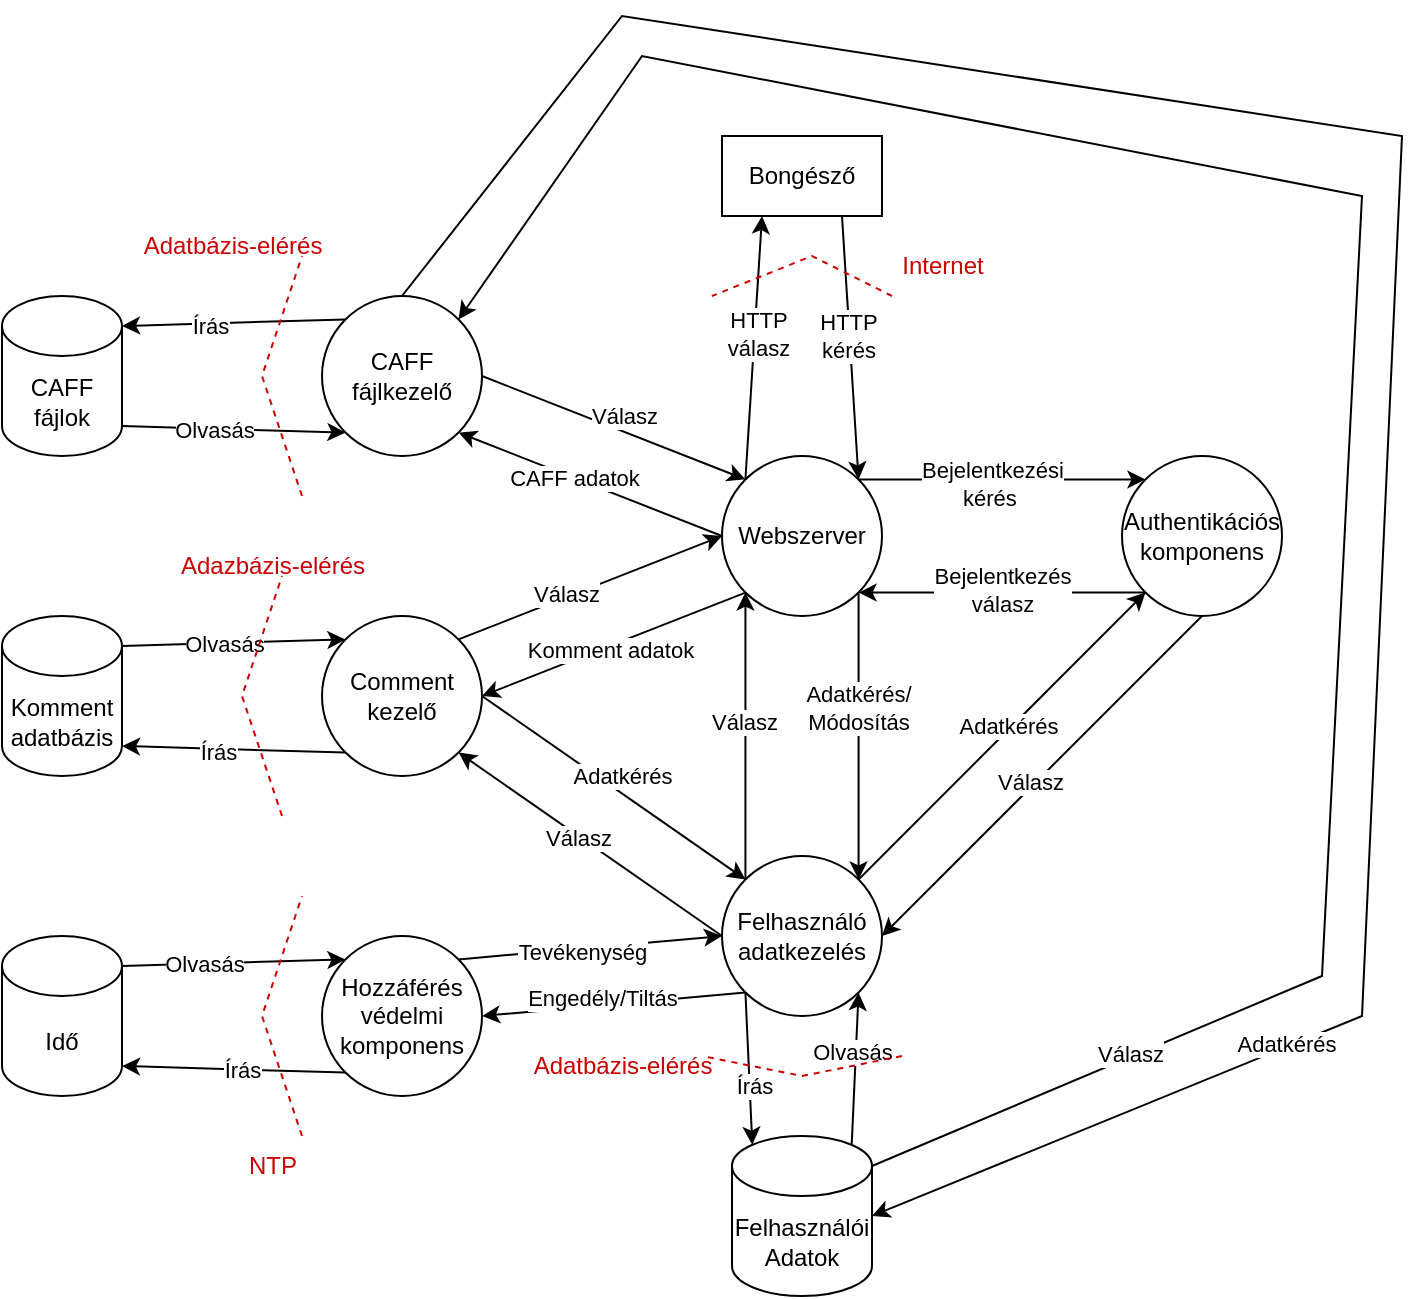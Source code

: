 <mxfile version="20.3.0" type="device"><diagram id="xcvq3qONnneuxOayciWq" name="Page-1"><mxGraphModel dx="1355" dy="878" grid="0" gridSize="10" guides="1" tooltips="1" connect="1" arrows="1" fold="1" page="1" pageScale="1" pageWidth="850" pageHeight="1100" math="0" shadow="0"><root><mxCell id="0"/><mxCell id="1" parent="0"/><mxCell id="LG0L5qw06JkJ5erk69o2-1" value="Felhasználó adatkezelés" style="ellipse;whiteSpace=wrap;html=1;aspect=fixed;" parent="1" vertex="1"><mxGeometry x="440" y="480" width="80" height="80" as="geometry"/></mxCell><mxCell id="LG0L5qw06JkJ5erk69o2-2" value="Hozzáférés védelmi komponens" style="ellipse;whiteSpace=wrap;html=1;aspect=fixed;" parent="1" vertex="1"><mxGeometry x="240" y="520" width="80" height="80" as="geometry"/></mxCell><mxCell id="LG0L5qw06JkJ5erk69o2-3" value="Webszerver" style="ellipse;whiteSpace=wrap;html=1;aspect=fixed;" parent="1" vertex="1"><mxGeometry x="440" y="280" width="80" height="80" as="geometry"/></mxCell><mxCell id="LG0L5qw06JkJ5erk69o2-4" value="Authentikációs komponens" style="ellipse;whiteSpace=wrap;html=1;aspect=fixed;" parent="1" vertex="1"><mxGeometry x="640" y="280" width="80" height="80" as="geometry"/></mxCell><mxCell id="LG0L5qw06JkJ5erk69o2-5" value="CAFF fájlkezelő" style="ellipse;whiteSpace=wrap;html=1;aspect=fixed;" parent="1" vertex="1"><mxGeometry x="240" y="200" width="80" height="80" as="geometry"/></mxCell><mxCell id="HtAnzDC6H6SEGI0DJeML-1" value="Comment&lt;br&gt;kezelő" style="ellipse;whiteSpace=wrap;html=1;aspect=fixed;" vertex="1" parent="1"><mxGeometry x="240" y="360" width="80" height="80" as="geometry"/></mxCell><mxCell id="HtAnzDC6H6SEGI0DJeML-3" value="" style="endArrow=classic;html=1;rounded=0;exitX=1;exitY=0.5;exitDx=0;exitDy=0;entryX=0;entryY=0;entryDx=0;entryDy=0;" edge="1" parent="1" source="LG0L5qw06JkJ5erk69o2-5" target="LG0L5qw06JkJ5erk69o2-3"><mxGeometry width="50" height="50" relative="1" as="geometry"><mxPoint x="370" y="230" as="sourcePoint"/><mxPoint x="420" y="180" as="targetPoint"/></mxGeometry></mxCell><mxCell id="HtAnzDC6H6SEGI0DJeML-7" value="Válasz" style="edgeLabel;html=1;align=center;verticalAlign=middle;resizable=0;points=[];" vertex="1" connectable="0" parent="HtAnzDC6H6SEGI0DJeML-3"><mxGeometry x="-0.26" y="-1" relative="1" as="geometry"><mxPoint x="22" as="offset"/></mxGeometry></mxCell><mxCell id="HtAnzDC6H6SEGI0DJeML-4" value="" style="endArrow=classic;html=1;rounded=0;entryX=1;entryY=1;entryDx=0;entryDy=0;exitX=0;exitY=0.5;exitDx=0;exitDy=0;" edge="1" parent="1" source="LG0L5qw06JkJ5erk69o2-3" target="LG0L5qw06JkJ5erk69o2-5"><mxGeometry width="50" height="50" relative="1" as="geometry"><mxPoint x="350" y="380" as="sourcePoint"/><mxPoint x="400" y="330" as="targetPoint"/></mxGeometry></mxCell><mxCell id="HtAnzDC6H6SEGI0DJeML-8" value="CAFF adatok" style="edgeLabel;html=1;align=center;verticalAlign=middle;resizable=0;points=[];" vertex="1" connectable="0" parent="HtAnzDC6H6SEGI0DJeML-4"><mxGeometry x="0.134" relative="1" as="geometry"><mxPoint as="offset"/></mxGeometry></mxCell><mxCell id="HtAnzDC6H6SEGI0DJeML-5" value="" style="endArrow=classic;html=1;rounded=0;entryX=0;entryY=0.5;entryDx=0;entryDy=0;exitX=1;exitY=0;exitDx=0;exitDy=0;" edge="1" parent="1" source="HtAnzDC6H6SEGI0DJeML-1" target="LG0L5qw06JkJ5erk69o2-3"><mxGeometry width="50" height="50" relative="1" as="geometry"><mxPoint x="370" y="400" as="sourcePoint"/><mxPoint x="420" y="350" as="targetPoint"/></mxGeometry></mxCell><mxCell id="HtAnzDC6H6SEGI0DJeML-10" value="Válasz" style="edgeLabel;html=1;align=center;verticalAlign=middle;resizable=0;points=[];" vertex="1" connectable="0" parent="HtAnzDC6H6SEGI0DJeML-5"><mxGeometry x="-0.174" y="2" relative="1" as="geometry"><mxPoint as="offset"/></mxGeometry></mxCell><mxCell id="HtAnzDC6H6SEGI0DJeML-6" value="" style="endArrow=classic;html=1;rounded=0;entryX=1;entryY=0.5;entryDx=0;entryDy=0;exitX=0;exitY=1;exitDx=0;exitDy=0;" edge="1" parent="1" source="LG0L5qw06JkJ5erk69o2-3" target="HtAnzDC6H6SEGI0DJeML-1"><mxGeometry width="50" height="50" relative="1" as="geometry"><mxPoint x="340" y="420" as="sourcePoint"/><mxPoint x="390" y="370" as="targetPoint"/></mxGeometry></mxCell><mxCell id="HtAnzDC6H6SEGI0DJeML-9" value="Komment adatok" style="edgeLabel;html=1;align=center;verticalAlign=middle;resizable=0;points=[];" vertex="1" connectable="0" parent="HtAnzDC6H6SEGI0DJeML-6"><mxGeometry x="0.116" relative="1" as="geometry"><mxPoint x="6" as="offset"/></mxGeometry></mxCell><mxCell id="HtAnzDC6H6SEGI0DJeML-11" value="CAFF fájlok" style="shape=cylinder3;whiteSpace=wrap;html=1;boundedLbl=1;backgroundOutline=1;size=15;" vertex="1" parent="1"><mxGeometry x="80" y="200" width="60" height="80" as="geometry"/></mxCell><mxCell id="HtAnzDC6H6SEGI0DJeML-12" value="Komment adatbázis" style="shape=cylinder3;whiteSpace=wrap;html=1;boundedLbl=1;backgroundOutline=1;size=15;" vertex="1" parent="1"><mxGeometry x="80" y="360" width="60" height="80" as="geometry"/></mxCell><mxCell id="HtAnzDC6H6SEGI0DJeML-13" value="" style="endArrow=classic;html=1;rounded=0;exitX=0;exitY=0;exitDx=0;exitDy=0;entryX=1;entryY=0;entryDx=0;entryDy=15;entryPerimeter=0;" edge="1" parent="1" source="LG0L5qw06JkJ5erk69o2-5" target="HtAnzDC6H6SEGI0DJeML-11"><mxGeometry width="50" height="50" relative="1" as="geometry"><mxPoint x="250" y="190" as="sourcePoint"/><mxPoint x="300" y="140" as="targetPoint"/></mxGeometry></mxCell><mxCell id="HtAnzDC6H6SEGI0DJeML-18" value="Írás" style="edgeLabel;html=1;align=center;verticalAlign=middle;resizable=0;points=[];" vertex="1" connectable="0" parent="HtAnzDC6H6SEGI0DJeML-13"><mxGeometry x="0.216" y="1" relative="1" as="geometry"><mxPoint as="offset"/></mxGeometry></mxCell><mxCell id="HtAnzDC6H6SEGI0DJeML-14" value="" style="endArrow=classic;html=1;rounded=0;entryX=0;entryY=1;entryDx=0;entryDy=0;exitX=1;exitY=1;exitDx=0;exitDy=-15;exitPerimeter=0;" edge="1" parent="1" source="HtAnzDC6H6SEGI0DJeML-11" target="LG0L5qw06JkJ5erk69o2-5"><mxGeometry width="50" height="50" relative="1" as="geometry"><mxPoint x="150" y="310" as="sourcePoint"/><mxPoint x="200" y="260" as="targetPoint"/></mxGeometry></mxCell><mxCell id="HtAnzDC6H6SEGI0DJeML-17" value="Olvasás" style="edgeLabel;html=1;align=center;verticalAlign=middle;resizable=0;points=[];" vertex="1" connectable="0" parent="HtAnzDC6H6SEGI0DJeML-14"><mxGeometry x="-0.175" relative="1" as="geometry"><mxPoint as="offset"/></mxGeometry></mxCell><mxCell id="HtAnzDC6H6SEGI0DJeML-15" value="" style="endArrow=classic;html=1;rounded=0;entryX=0;entryY=0;entryDx=0;entryDy=0;exitX=1;exitY=0;exitDx=0;exitDy=15;exitPerimeter=0;" edge="1" parent="1" source="HtAnzDC6H6SEGI0DJeML-12" target="HtAnzDC6H6SEGI0DJeML-1"><mxGeometry width="50" height="50" relative="1" as="geometry"><mxPoint x="150" y="430" as="sourcePoint"/><mxPoint x="200" y="380" as="targetPoint"/></mxGeometry></mxCell><mxCell id="HtAnzDC6H6SEGI0DJeML-19" value="Olvasás" style="edgeLabel;html=1;align=center;verticalAlign=middle;resizable=0;points=[];" vertex="1" connectable="0" parent="HtAnzDC6H6SEGI0DJeML-15"><mxGeometry x="-0.224" relative="1" as="geometry"><mxPoint x="7" as="offset"/></mxGeometry></mxCell><mxCell id="HtAnzDC6H6SEGI0DJeML-16" value="" style="endArrow=classic;html=1;rounded=0;entryX=1;entryY=1;entryDx=0;entryDy=-15;entryPerimeter=0;exitX=0;exitY=1;exitDx=0;exitDy=0;" edge="1" parent="1" source="HtAnzDC6H6SEGI0DJeML-1" target="HtAnzDC6H6SEGI0DJeML-12"><mxGeometry width="50" height="50" relative="1" as="geometry"><mxPoint x="170" y="450" as="sourcePoint"/><mxPoint x="220" y="400" as="targetPoint"/></mxGeometry></mxCell><mxCell id="HtAnzDC6H6SEGI0DJeML-20" value="Írás" style="edgeLabel;html=1;align=center;verticalAlign=middle;resizable=0;points=[];" vertex="1" connectable="0" parent="HtAnzDC6H6SEGI0DJeML-16"><mxGeometry x="0.133" y="1" relative="1" as="geometry"><mxPoint as="offset"/></mxGeometry></mxCell><mxCell id="HtAnzDC6H6SEGI0DJeML-21" value="Bongésző" style="rounded=0;whiteSpace=wrap;html=1;" vertex="1" parent="1"><mxGeometry x="440" y="120" width="80" height="40" as="geometry"/></mxCell><mxCell id="HtAnzDC6H6SEGI0DJeML-22" value="" style="endArrow=classic;html=1;rounded=0;entryX=0.25;entryY=1;entryDx=0;entryDy=0;exitX=0;exitY=0;exitDx=0;exitDy=0;" edge="1" parent="1" source="LG0L5qw06JkJ5erk69o2-3" target="HtAnzDC6H6SEGI0DJeML-21"><mxGeometry width="50" height="50" relative="1" as="geometry"><mxPoint x="380" y="200" as="sourcePoint"/><mxPoint x="450" y="190" as="targetPoint"/></mxGeometry></mxCell><mxCell id="HtAnzDC6H6SEGI0DJeML-24" value="HTTP&lt;br&gt;válasz" style="edgeLabel;html=1;align=center;verticalAlign=middle;resizable=0;points=[];" vertex="1" connectable="0" parent="HtAnzDC6H6SEGI0DJeML-22"><mxGeometry x="0.107" y="-1" relative="1" as="geometry"><mxPoint as="offset"/></mxGeometry></mxCell><mxCell id="HtAnzDC6H6SEGI0DJeML-23" value="" style="endArrow=classic;html=1;rounded=0;exitX=0.75;exitY=1;exitDx=0;exitDy=0;entryX=1;entryY=0;entryDx=0;entryDy=0;" edge="1" parent="1" source="HtAnzDC6H6SEGI0DJeML-21" target="LG0L5qw06JkJ5erk69o2-3"><mxGeometry width="50" height="50" relative="1" as="geometry"><mxPoint x="470" y="250" as="sourcePoint"/><mxPoint x="520" y="200" as="targetPoint"/></mxGeometry></mxCell><mxCell id="HtAnzDC6H6SEGI0DJeML-25" value="HTTP&lt;br&gt;kérés" style="edgeLabel;html=1;align=center;verticalAlign=middle;resizable=0;points=[];" vertex="1" connectable="0" parent="HtAnzDC6H6SEGI0DJeML-23"><mxGeometry x="-0.3" relative="1" as="geometry"><mxPoint y="14" as="offset"/></mxGeometry></mxCell><mxCell id="HtAnzDC6H6SEGI0DJeML-26" value="" style="endArrow=classic;html=1;rounded=0;entryX=0;entryY=0;entryDx=0;entryDy=0;exitX=1;exitY=0;exitDx=0;exitDy=0;" edge="1" parent="1" source="LG0L5qw06JkJ5erk69o2-3" target="LG0L5qw06JkJ5erk69o2-4"><mxGeometry width="50" height="50" relative="1" as="geometry"><mxPoint x="570" y="150" as="sourcePoint"/><mxPoint x="620" y="100" as="targetPoint"/></mxGeometry></mxCell><mxCell id="HtAnzDC6H6SEGI0DJeML-28" value="Bejelentkezési&lt;br&gt;kérés&amp;nbsp;" style="edgeLabel;html=1;align=center;verticalAlign=middle;resizable=0;points=[];" vertex="1" connectable="0" parent="HtAnzDC6H6SEGI0DJeML-26"><mxGeometry x="-0.077" y="-2" relative="1" as="geometry"><mxPoint as="offset"/></mxGeometry></mxCell><mxCell id="HtAnzDC6H6SEGI0DJeML-27" value="" style="endArrow=classic;html=1;rounded=0;entryX=1;entryY=1;entryDx=0;entryDy=0;exitX=0;exitY=1;exitDx=0;exitDy=0;" edge="1" parent="1" source="LG0L5qw06JkJ5erk69o2-4" target="LG0L5qw06JkJ5erk69o2-3"><mxGeometry width="50" height="50" relative="1" as="geometry"><mxPoint x="540" y="230" as="sourcePoint"/><mxPoint x="590" y="180" as="targetPoint"/></mxGeometry></mxCell><mxCell id="HtAnzDC6H6SEGI0DJeML-29" value="Bejelentkezés&lt;br&gt;válasz" style="edgeLabel;html=1;align=center;verticalAlign=middle;resizable=0;points=[];" vertex="1" connectable="0" parent="HtAnzDC6H6SEGI0DJeML-27"><mxGeometry x="0.153" y="-2" relative="1" as="geometry"><mxPoint x="11" as="offset"/></mxGeometry></mxCell><mxCell id="HtAnzDC6H6SEGI0DJeML-30" value="" style="endArrow=classic;html=1;rounded=0;entryX=0;entryY=0;entryDx=0;entryDy=0;exitX=1;exitY=0.5;exitDx=0;exitDy=0;" edge="1" parent="1" source="HtAnzDC6H6SEGI0DJeML-1" target="LG0L5qw06JkJ5erk69o2-1"><mxGeometry width="50" height="50" relative="1" as="geometry"><mxPoint x="380" y="480" as="sourcePoint"/><mxPoint x="430" y="430" as="targetPoint"/></mxGeometry></mxCell><mxCell id="HtAnzDC6H6SEGI0DJeML-32" value="Adatkérés" style="edgeLabel;html=1;align=center;verticalAlign=middle;resizable=0;points=[];" vertex="1" connectable="0" parent="HtAnzDC6H6SEGI0DJeML-30"><mxGeometry x="-0.114" y="1" relative="1" as="geometry"><mxPoint x="11" as="offset"/></mxGeometry></mxCell><mxCell id="HtAnzDC6H6SEGI0DJeML-31" value="" style="endArrow=classic;html=1;rounded=0;entryX=1;entryY=1;entryDx=0;entryDy=0;exitX=0;exitY=0.5;exitDx=0;exitDy=0;" edge="1" parent="1" source="LG0L5qw06JkJ5erk69o2-1" target="HtAnzDC6H6SEGI0DJeML-1"><mxGeometry width="50" height="50" relative="1" as="geometry"><mxPoint x="350" y="560" as="sourcePoint"/><mxPoint x="400" y="510" as="targetPoint"/></mxGeometry></mxCell><mxCell id="HtAnzDC6H6SEGI0DJeML-33" value="Válasz" style="edgeLabel;html=1;align=center;verticalAlign=middle;resizable=0;points=[];" vertex="1" connectable="0" parent="HtAnzDC6H6SEGI0DJeML-31"><mxGeometry x="0.081" y="1" relative="1" as="geometry"><mxPoint as="offset"/></mxGeometry></mxCell><mxCell id="HtAnzDC6H6SEGI0DJeML-34" value="" style="endArrow=classic;html=1;rounded=0;entryX=0;entryY=1;entryDx=0;entryDy=0;exitX=0;exitY=0;exitDx=0;exitDy=0;" edge="1" parent="1" source="LG0L5qw06JkJ5erk69o2-1" target="LG0L5qw06JkJ5erk69o2-3"><mxGeometry width="50" height="50" relative="1" as="geometry"><mxPoint x="530" y="480" as="sourcePoint"/><mxPoint x="580" y="430" as="targetPoint"/></mxGeometry></mxCell><mxCell id="HtAnzDC6H6SEGI0DJeML-35" value="Válasz" style="edgeLabel;html=1;align=center;verticalAlign=middle;resizable=0;points=[];" vertex="1" connectable="0" parent="HtAnzDC6H6SEGI0DJeML-34"><mxGeometry x="0.094" y="1" relative="1" as="geometry"><mxPoint as="offset"/></mxGeometry></mxCell><mxCell id="HtAnzDC6H6SEGI0DJeML-36" value="" style="endArrow=classic;html=1;rounded=0;entryX=1;entryY=0;entryDx=0;entryDy=0;exitX=1;exitY=1;exitDx=0;exitDy=0;" edge="1" parent="1" source="LG0L5qw06JkJ5erk69o2-3" target="LG0L5qw06JkJ5erk69o2-1"><mxGeometry width="50" height="50" relative="1" as="geometry"><mxPoint x="420" y="440" as="sourcePoint"/><mxPoint x="470" y="390" as="targetPoint"/></mxGeometry></mxCell><mxCell id="HtAnzDC6H6SEGI0DJeML-37" value="Adatkérés/&lt;br&gt;Módosítás" style="edgeLabel;html=1;align=center;verticalAlign=middle;resizable=0;points=[];" vertex="1" connectable="0" parent="HtAnzDC6H6SEGI0DJeML-36"><mxGeometry x="-0.202" y="-1" relative="1" as="geometry"><mxPoint as="offset"/></mxGeometry></mxCell><mxCell id="HtAnzDC6H6SEGI0DJeML-38" value="" style="endArrow=classic;html=1;rounded=0;entryX=0;entryY=1;entryDx=0;entryDy=0;exitX=1;exitY=0;exitDx=0;exitDy=0;" edge="1" parent="1" source="LG0L5qw06JkJ5erk69o2-1" target="LG0L5qw06JkJ5erk69o2-4"><mxGeometry width="50" height="50" relative="1" as="geometry"><mxPoint x="590" y="460" as="sourcePoint"/><mxPoint x="640" y="410" as="targetPoint"/></mxGeometry></mxCell><mxCell id="HtAnzDC6H6SEGI0DJeML-40" value="Adatkérés" style="edgeLabel;html=1;align=center;verticalAlign=middle;resizable=0;points=[];" vertex="1" connectable="0" parent="HtAnzDC6H6SEGI0DJeML-38"><mxGeometry x="0.062" y="2" relative="1" as="geometry"><mxPoint as="offset"/></mxGeometry></mxCell><mxCell id="HtAnzDC6H6SEGI0DJeML-39" value="" style="endArrow=classic;html=1;rounded=0;exitX=0.5;exitY=1;exitDx=0;exitDy=0;entryX=1;entryY=0.5;entryDx=0;entryDy=0;" edge="1" parent="1" source="LG0L5qw06JkJ5erk69o2-4" target="LG0L5qw06JkJ5erk69o2-1"><mxGeometry width="50" height="50" relative="1" as="geometry"><mxPoint x="670" y="500" as="sourcePoint"/><mxPoint x="720" y="450" as="targetPoint"/></mxGeometry></mxCell><mxCell id="HtAnzDC6H6SEGI0DJeML-41" value="Válasz" style="edgeLabel;html=1;align=center;verticalAlign=middle;resizable=0;points=[];" vertex="1" connectable="0" parent="HtAnzDC6H6SEGI0DJeML-39"><mxGeometry x="0.055" y="-2" relative="1" as="geometry"><mxPoint as="offset"/></mxGeometry></mxCell><mxCell id="HtAnzDC6H6SEGI0DJeML-42" value="Felhasználói&lt;br&gt;Adatok" style="shape=cylinder3;whiteSpace=wrap;html=1;boundedLbl=1;backgroundOutline=1;size=15;" vertex="1" parent="1"><mxGeometry x="445" y="620" width="70" height="80" as="geometry"/></mxCell><mxCell id="HtAnzDC6H6SEGI0DJeML-43" value="" style="endArrow=classic;html=1;rounded=0;entryX=0.145;entryY=0;entryDx=0;entryDy=4.35;entryPerimeter=0;exitX=0;exitY=1;exitDx=0;exitDy=0;" edge="1" parent="1" source="LG0L5qw06JkJ5erk69o2-1" target="HtAnzDC6H6SEGI0DJeML-42"><mxGeometry width="50" height="50" relative="1" as="geometry"><mxPoint x="300" y="710" as="sourcePoint"/><mxPoint x="350" y="660" as="targetPoint"/></mxGeometry></mxCell><mxCell id="HtAnzDC6H6SEGI0DJeML-46" value="Írás" style="edgeLabel;html=1;align=center;verticalAlign=middle;resizable=0;points=[];" vertex="1" connectable="0" parent="HtAnzDC6H6SEGI0DJeML-43"><mxGeometry x="0.224" y="2" relative="1" as="geometry"><mxPoint as="offset"/></mxGeometry></mxCell><mxCell id="HtAnzDC6H6SEGI0DJeML-44" value="" style="endArrow=classic;html=1;rounded=0;entryX=1;entryY=1;entryDx=0;entryDy=0;exitX=0.855;exitY=0;exitDx=0;exitDy=4.35;exitPerimeter=0;" edge="1" parent="1" source="HtAnzDC6H6SEGI0DJeML-42" target="LG0L5qw06JkJ5erk69o2-1"><mxGeometry width="50" height="50" relative="1" as="geometry"><mxPoint x="570" y="620" as="sourcePoint"/><mxPoint x="620" y="570" as="targetPoint"/></mxGeometry></mxCell><mxCell id="HtAnzDC6H6SEGI0DJeML-45" value="Olvasás" style="edgeLabel;html=1;align=center;verticalAlign=middle;resizable=0;points=[];" vertex="1" connectable="0" parent="HtAnzDC6H6SEGI0DJeML-44"><mxGeometry x="0.24" y="2" relative="1" as="geometry"><mxPoint as="offset"/></mxGeometry></mxCell><mxCell id="HtAnzDC6H6SEGI0DJeML-47" value="" style="endArrow=classic;html=1;rounded=0;exitX=1;exitY=0;exitDx=0;exitDy=15;exitPerimeter=0;entryX=1;entryY=0;entryDx=0;entryDy=0;" edge="1" parent="1" source="HtAnzDC6H6SEGI0DJeML-42" target="LG0L5qw06JkJ5erk69o2-5"><mxGeometry width="50" height="50" relative="1" as="geometry"><mxPoint x="220" y="710" as="sourcePoint"/><mxPoint x="270" y="660" as="targetPoint"/><Array as="points"><mxPoint x="740" y="540"/><mxPoint x="760" y="150"/><mxPoint x="400" y="80"/></Array></mxGeometry></mxCell><mxCell id="HtAnzDC6H6SEGI0DJeML-51" value="Válasz" style="edgeLabel;html=1;align=center;verticalAlign=middle;resizable=0;points=[];" vertex="1" connectable="0" parent="HtAnzDC6H6SEGI0DJeML-47"><mxGeometry x="-0.757" y="2" relative="1" as="geometry"><mxPoint as="offset"/></mxGeometry></mxCell><mxCell id="HtAnzDC6H6SEGI0DJeML-49" value="" style="endArrow=classic;html=1;rounded=0;entryX=1;entryY=0.5;entryDx=0;entryDy=0;entryPerimeter=0;exitX=0.5;exitY=0;exitDx=0;exitDy=0;" edge="1" parent="1" source="LG0L5qw06JkJ5erk69o2-5" target="HtAnzDC6H6SEGI0DJeML-42"><mxGeometry width="50" height="50" relative="1" as="geometry"><mxPoint x="220" y="680" as="sourcePoint"/><mxPoint x="270" y="630" as="targetPoint"/><Array as="points"><mxPoint x="390" y="60"/><mxPoint x="780" y="120"/><mxPoint x="760" y="560"/></Array></mxGeometry></mxCell><mxCell id="HtAnzDC6H6SEGI0DJeML-50" value="Adatkérés" style="edgeLabel;html=1;align=center;verticalAlign=middle;resizable=0;points=[];" vertex="1" connectable="0" parent="HtAnzDC6H6SEGI0DJeML-49"><mxGeometry x="0.65" y="-2" relative="1" as="geometry"><mxPoint as="offset"/></mxGeometry></mxCell><mxCell id="HtAnzDC6H6SEGI0DJeML-52" value="" style="endArrow=classic;html=1;rounded=0;entryX=0;entryY=0.5;entryDx=0;entryDy=0;exitX=1;exitY=0;exitDx=0;exitDy=0;" edge="1" parent="1" source="LG0L5qw06JkJ5erk69o2-2" target="LG0L5qw06JkJ5erk69o2-1"><mxGeometry width="50" height="50" relative="1" as="geometry"><mxPoint x="170" y="550" as="sourcePoint"/><mxPoint x="220" y="500" as="targetPoint"/></mxGeometry></mxCell><mxCell id="HtAnzDC6H6SEGI0DJeML-54" value="Tevékenység" style="edgeLabel;html=1;align=center;verticalAlign=middle;resizable=0;points=[];" vertex="1" connectable="0" parent="HtAnzDC6H6SEGI0DJeML-52"><mxGeometry x="-0.416" y="1" relative="1" as="geometry"><mxPoint x="23" as="offset"/></mxGeometry></mxCell><mxCell id="HtAnzDC6H6SEGI0DJeML-53" value="" style="endArrow=classic;html=1;rounded=0;entryX=1;entryY=0.5;entryDx=0;entryDy=0;exitX=0;exitY=1;exitDx=0;exitDy=0;" edge="1" parent="1" source="LG0L5qw06JkJ5erk69o2-1" target="LG0L5qw06JkJ5erk69o2-2"><mxGeometry width="50" height="50" relative="1" as="geometry"><mxPoint x="190" y="620" as="sourcePoint"/><mxPoint x="240" y="570" as="targetPoint"/></mxGeometry></mxCell><mxCell id="HtAnzDC6H6SEGI0DJeML-55" value="Engedély/Tiltás" style="edgeLabel;html=1;align=center;verticalAlign=middle;resizable=0;points=[];" vertex="1" connectable="0" parent="HtAnzDC6H6SEGI0DJeML-53"><mxGeometry x="0.362" y="-2" relative="1" as="geometry"><mxPoint x="18" y="-4" as="offset"/></mxGeometry></mxCell><mxCell id="HtAnzDC6H6SEGI0DJeML-56" value="Idő" style="shape=cylinder3;whiteSpace=wrap;html=1;boundedLbl=1;backgroundOutline=1;size=15;" vertex="1" parent="1"><mxGeometry x="80" y="520" width="60" height="80" as="geometry"/></mxCell><mxCell id="HtAnzDC6H6SEGI0DJeML-57" value="" style="endArrow=classic;html=1;rounded=0;entryX=0;entryY=0;entryDx=0;entryDy=0;exitX=1;exitY=0;exitDx=0;exitDy=15;exitPerimeter=0;" edge="1" parent="1" source="HtAnzDC6H6SEGI0DJeML-56" target="LG0L5qw06JkJ5erk69o2-2"><mxGeometry width="50" height="50" relative="1" as="geometry"><mxPoint x="220" y="540" as="sourcePoint"/><mxPoint x="270" y="490" as="targetPoint"/></mxGeometry></mxCell><mxCell id="HtAnzDC6H6SEGI0DJeML-59" value="Olvasás" style="edgeLabel;html=1;align=center;verticalAlign=middle;resizable=0;points=[];" vertex="1" connectable="0" parent="HtAnzDC6H6SEGI0DJeML-57"><mxGeometry x="-0.275" relative="1" as="geometry"><mxPoint as="offset"/></mxGeometry></mxCell><mxCell id="HtAnzDC6H6SEGI0DJeML-58" value="" style="endArrow=classic;html=1;rounded=0;entryX=1;entryY=1;entryDx=0;entryDy=-15;entryPerimeter=0;exitX=0;exitY=1;exitDx=0;exitDy=0;" edge="1" parent="1" source="LG0L5qw06JkJ5erk69o2-2" target="HtAnzDC6H6SEGI0DJeML-56"><mxGeometry width="50" height="50" relative="1" as="geometry"><mxPoint x="240" y="680" as="sourcePoint"/><mxPoint x="290" y="630" as="targetPoint"/></mxGeometry></mxCell><mxCell id="HtAnzDC6H6SEGI0DJeML-60" value="Írás" style="edgeLabel;html=1;align=center;verticalAlign=middle;resizable=0;points=[];" vertex="1" connectable="0" parent="HtAnzDC6H6SEGI0DJeML-58"><mxGeometry x="0.275" y="1" relative="1" as="geometry"><mxPoint x="19" as="offset"/></mxGeometry></mxCell><mxCell id="HtAnzDC6H6SEGI0DJeML-61" value="" style="endArrow=none;dashed=1;html=1;rounded=0;strokeColor=#CC0000;" edge="1" parent="1"><mxGeometry width="50" height="50" relative="1" as="geometry"><mxPoint x="220" y="460" as="sourcePoint"/><mxPoint x="220" y="340" as="targetPoint"/><Array as="points"><mxPoint x="200" y="400"/></Array></mxGeometry></mxCell><mxCell id="HtAnzDC6H6SEGI0DJeML-62" value="" style="endArrow=none;dashed=1;html=1;rounded=0;strokeColor=#CC0000;" edge="1" parent="1"><mxGeometry width="50" height="50" relative="1" as="geometry"><mxPoint x="230" y="620" as="sourcePoint"/><mxPoint x="230" y="500" as="targetPoint"/><Array as="points"><mxPoint x="210" y="560"/></Array></mxGeometry></mxCell><mxCell id="HtAnzDC6H6SEGI0DJeML-63" value="" style="endArrow=none;dashed=1;html=1;rounded=0;strokeColor=#CC0000;" edge="1" parent="1"><mxGeometry width="50" height="50" relative="1" as="geometry"><mxPoint x="230" y="300" as="sourcePoint"/><mxPoint x="230" y="180" as="targetPoint"/><Array as="points"><mxPoint x="210" y="240"/></Array></mxGeometry></mxCell><mxCell id="HtAnzDC6H6SEGI0DJeML-64" value="" style="endArrow=none;dashed=1;html=1;rounded=0;strokeColor=#CC0000;" edge="1" parent="1"><mxGeometry width="50" height="50" relative="1" as="geometry"><mxPoint x="530" y="580" as="sourcePoint"/><mxPoint x="430" y="580" as="targetPoint"/><Array as="points"><mxPoint x="480" y="590"/></Array></mxGeometry></mxCell><mxCell id="HtAnzDC6H6SEGI0DJeML-65" value="" style="endArrow=none;dashed=1;html=1;rounded=0;strokeColor=#CC0000;" edge="1" parent="1"><mxGeometry width="50" height="50" relative="1" as="geometry"><mxPoint x="525" y="200" as="sourcePoint"/><mxPoint x="435" y="200" as="targetPoint"/><Array as="points"><mxPoint x="485" y="180"/></Array></mxGeometry></mxCell><mxCell id="HtAnzDC6H6SEGI0DJeML-67" value="NTP" style="text;html=1;align=center;verticalAlign=middle;resizable=0;points=[];autosize=1;strokeColor=none;fillColor=none;fontColor=#CC0000;" vertex="1" parent="1"><mxGeometry x="190" y="620" width="50" height="30" as="geometry"/></mxCell><mxCell id="HtAnzDC6H6SEGI0DJeML-68" value="Adazbázis-elérés" style="text;html=1;align=center;verticalAlign=middle;resizable=0;points=[];autosize=1;strokeColor=none;fillColor=none;fontColor=#CC0000;" vertex="1" parent="1"><mxGeometry x="155" y="320" width="120" height="30" as="geometry"/></mxCell><mxCell id="HtAnzDC6H6SEGI0DJeML-69" value="Adatbázis-elérés" style="text;html=1;align=center;verticalAlign=middle;resizable=0;points=[];autosize=1;strokeColor=none;fillColor=none;fontColor=#CC0000;" vertex="1" parent="1"><mxGeometry x="140" y="160" width="110" height="30" as="geometry"/></mxCell><mxCell id="HtAnzDC6H6SEGI0DJeML-70" value="Adatbázis-elérés" style="text;html=1;align=center;verticalAlign=middle;resizable=0;points=[];autosize=1;strokeColor=none;fillColor=none;fontColor=#CC0000;" vertex="1" parent="1"><mxGeometry x="335" y="570" width="110" height="30" as="geometry"/></mxCell><mxCell id="HtAnzDC6H6SEGI0DJeML-71" value="Internet" style="text;html=1;align=center;verticalAlign=middle;resizable=0;points=[];autosize=1;strokeColor=none;fillColor=none;fontColor=#CC0000;" vertex="1" parent="1"><mxGeometry x="520" y="170" width="60" height="30" as="geometry"/></mxCell></root></mxGraphModel></diagram></mxfile>